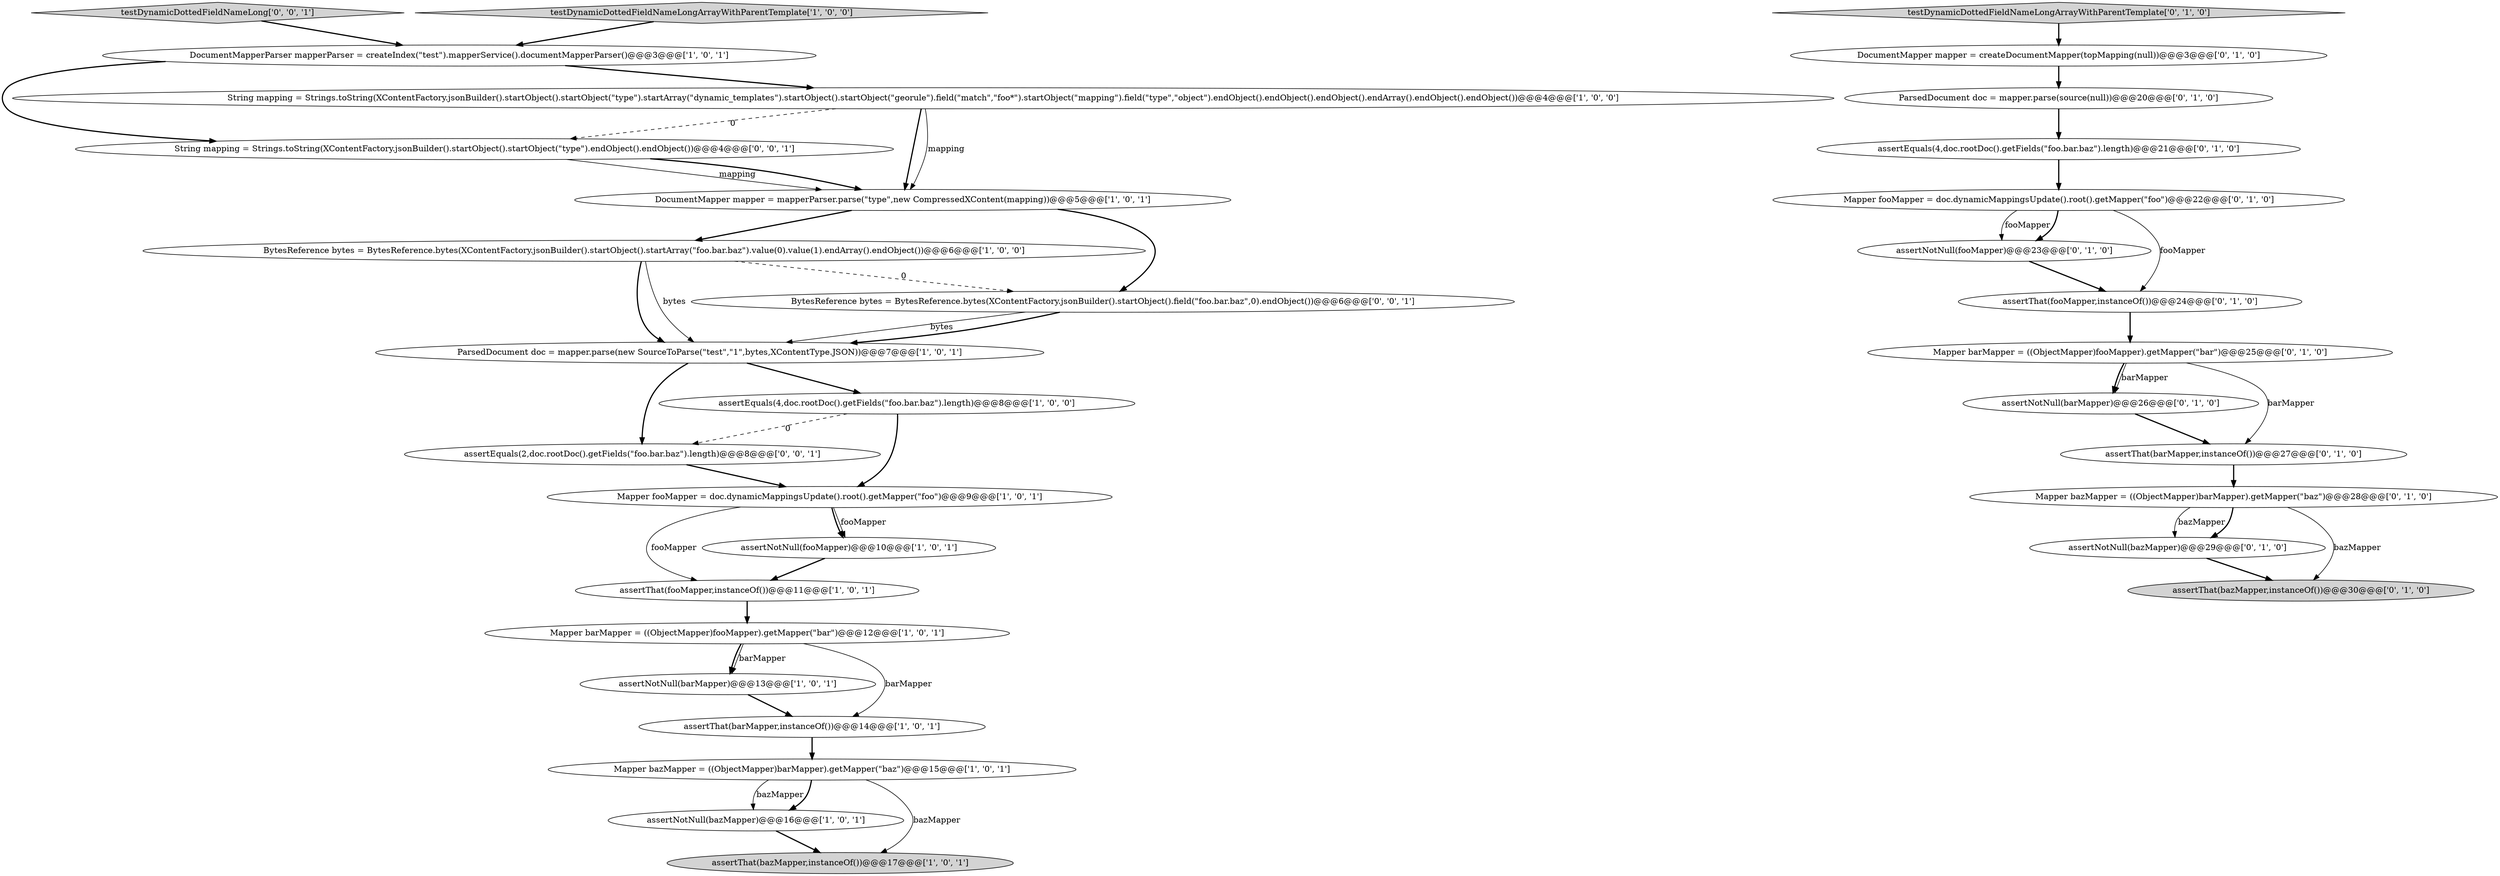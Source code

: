 digraph {
30 [style = filled, label = "String mapping = Strings.toString(XContentFactory.jsonBuilder().startObject().startObject(\"type\").endObject().endObject())@@@4@@@['0', '0', '1']", fillcolor = white, shape = ellipse image = "AAA0AAABBB3BBB"];
10 [style = filled, label = "Mapper bazMapper = ((ObjectMapper)barMapper).getMapper(\"baz\")@@@15@@@['1', '0', '1']", fillcolor = white, shape = ellipse image = "AAA0AAABBB1BBB"];
13 [style = filled, label = "assertNotNull(barMapper)@@@13@@@['1', '0', '1']", fillcolor = white, shape = ellipse image = "AAA0AAABBB1BBB"];
23 [style = filled, label = "DocumentMapper mapper = createDocumentMapper(topMapping(null))@@@3@@@['0', '1', '0']", fillcolor = white, shape = ellipse image = "AAA0AAABBB2BBB"];
17 [style = filled, label = "assertNotNull(fooMapper)@@@23@@@['0', '1', '0']", fillcolor = white, shape = ellipse image = "AAA0AAABBB2BBB"];
11 [style = filled, label = "DocumentMapper mapper = mapperParser.parse(\"type\",new CompressedXContent(mapping))@@@5@@@['1', '0', '1']", fillcolor = white, shape = ellipse image = "AAA0AAABBB1BBB"];
16 [style = filled, label = "ParsedDocument doc = mapper.parse(source(null))@@@20@@@['0', '1', '0']", fillcolor = white, shape = ellipse image = "AAA1AAABBB2BBB"];
3 [style = filled, label = "String mapping = Strings.toString(XContentFactory.jsonBuilder().startObject().startObject(\"type\").startArray(\"dynamic_templates\").startObject().startObject(\"georule\").field(\"match\",\"foo*\").startObject(\"mapping\").field(\"type\",\"object\").endObject().endObject().endObject().endArray().endObject().endObject())@@@4@@@['1', '0', '0']", fillcolor = white, shape = ellipse image = "AAA0AAABBB1BBB"];
24 [style = filled, label = "assertNotNull(barMapper)@@@26@@@['0', '1', '0']", fillcolor = white, shape = ellipse image = "AAA0AAABBB2BBB"];
1 [style = filled, label = "Mapper fooMapper = doc.dynamicMappingsUpdate().root().getMapper(\"foo\")@@@9@@@['1', '0', '1']", fillcolor = white, shape = ellipse image = "AAA0AAABBB1BBB"];
14 [style = filled, label = "assertNotNull(bazMapper)@@@16@@@['1', '0', '1']", fillcolor = white, shape = ellipse image = "AAA0AAABBB1BBB"];
18 [style = filled, label = "assertNotNull(bazMapper)@@@29@@@['0', '1', '0']", fillcolor = white, shape = ellipse image = "AAA0AAABBB2BBB"];
26 [style = filled, label = "assertEquals(4,doc.rootDoc().getFields(\"foo.bar.baz\").length)@@@21@@@['0', '1', '0']", fillcolor = white, shape = ellipse image = "AAA0AAABBB2BBB"];
19 [style = filled, label = "assertThat(bazMapper,instanceOf())@@@30@@@['0', '1', '0']", fillcolor = lightgray, shape = ellipse image = "AAA0AAABBB2BBB"];
7 [style = filled, label = "DocumentMapperParser mapperParser = createIndex(\"test\").mapperService().documentMapperParser()@@@3@@@['1', '0', '1']", fillcolor = white, shape = ellipse image = "AAA0AAABBB1BBB"];
5 [style = filled, label = "assertThat(barMapper,instanceOf())@@@14@@@['1', '0', '1']", fillcolor = white, shape = ellipse image = "AAA0AAABBB1BBB"];
22 [style = filled, label = "Mapper barMapper = ((ObjectMapper)fooMapper).getMapper(\"bar\")@@@25@@@['0', '1', '0']", fillcolor = white, shape = ellipse image = "AAA0AAABBB2BBB"];
25 [style = filled, label = "Mapper bazMapper = ((ObjectMapper)barMapper).getMapper(\"baz\")@@@28@@@['0', '1', '0']", fillcolor = white, shape = ellipse image = "AAA0AAABBB2BBB"];
27 [style = filled, label = "assertThat(barMapper,instanceOf())@@@27@@@['0', '1', '0']", fillcolor = white, shape = ellipse image = "AAA0AAABBB2BBB"];
12 [style = filled, label = "assertThat(fooMapper,instanceOf())@@@11@@@['1', '0', '1']", fillcolor = white, shape = ellipse image = "AAA0AAABBB1BBB"];
9 [style = filled, label = "Mapper barMapper = ((ObjectMapper)fooMapper).getMapper(\"bar\")@@@12@@@['1', '0', '1']", fillcolor = white, shape = ellipse image = "AAA0AAABBB1BBB"];
31 [style = filled, label = "testDynamicDottedFieldNameLong['0', '0', '1']", fillcolor = lightgray, shape = diamond image = "AAA0AAABBB3BBB"];
6 [style = filled, label = "testDynamicDottedFieldNameLongArrayWithParentTemplate['1', '0', '0']", fillcolor = lightgray, shape = diamond image = "AAA0AAABBB1BBB"];
20 [style = filled, label = "testDynamicDottedFieldNameLongArrayWithParentTemplate['0', '1', '0']", fillcolor = lightgray, shape = diamond image = "AAA0AAABBB2BBB"];
2 [style = filled, label = "ParsedDocument doc = mapper.parse(new SourceToParse(\"test\",\"1\",bytes,XContentType.JSON))@@@7@@@['1', '0', '1']", fillcolor = white, shape = ellipse image = "AAA0AAABBB1BBB"];
4 [style = filled, label = "assertNotNull(fooMapper)@@@10@@@['1', '0', '1']", fillcolor = white, shape = ellipse image = "AAA0AAABBB1BBB"];
8 [style = filled, label = "BytesReference bytes = BytesReference.bytes(XContentFactory.jsonBuilder().startObject().startArray(\"foo.bar.baz\").value(0).value(1).endArray().endObject())@@@6@@@['1', '0', '0']", fillcolor = white, shape = ellipse image = "AAA0AAABBB1BBB"];
15 [style = filled, label = "assertThat(bazMapper,instanceOf())@@@17@@@['1', '0', '1']", fillcolor = lightgray, shape = ellipse image = "AAA0AAABBB1BBB"];
21 [style = filled, label = "Mapper fooMapper = doc.dynamicMappingsUpdate().root().getMapper(\"foo\")@@@22@@@['0', '1', '0']", fillcolor = white, shape = ellipse image = "AAA0AAABBB2BBB"];
32 [style = filled, label = "BytesReference bytes = BytesReference.bytes(XContentFactory.jsonBuilder().startObject().field(\"foo.bar.baz\",0).endObject())@@@6@@@['0', '0', '1']", fillcolor = white, shape = ellipse image = "AAA0AAABBB3BBB"];
29 [style = filled, label = "assertEquals(2,doc.rootDoc().getFields(\"foo.bar.baz\").length)@@@8@@@['0', '0', '1']", fillcolor = white, shape = ellipse image = "AAA0AAABBB3BBB"];
28 [style = filled, label = "assertThat(fooMapper,instanceOf())@@@24@@@['0', '1', '0']", fillcolor = white, shape = ellipse image = "AAA0AAABBB2BBB"];
0 [style = filled, label = "assertEquals(4,doc.rootDoc().getFields(\"foo.bar.baz\").length)@@@8@@@['1', '0', '0']", fillcolor = white, shape = ellipse image = "AAA0AAABBB1BBB"];
9->5 [style = solid, label="barMapper"];
21->28 [style = solid, label="fooMapper"];
30->11 [style = solid, label="mapping"];
20->23 [style = bold, label=""];
32->2 [style = solid, label="bytes"];
26->21 [style = bold, label=""];
3->11 [style = bold, label=""];
21->17 [style = solid, label="fooMapper"];
27->25 [style = bold, label=""];
16->26 [style = bold, label=""];
22->27 [style = solid, label="barMapper"];
25->18 [style = solid, label="bazMapper"];
0->29 [style = dashed, label="0"];
22->24 [style = bold, label=""];
21->17 [style = bold, label=""];
9->13 [style = bold, label=""];
23->16 [style = bold, label=""];
30->11 [style = bold, label=""];
3->30 [style = dashed, label="0"];
10->14 [style = solid, label="bazMapper"];
25->18 [style = bold, label=""];
5->10 [style = bold, label=""];
0->1 [style = bold, label=""];
11->32 [style = bold, label=""];
7->3 [style = bold, label=""];
12->9 [style = bold, label=""];
28->22 [style = bold, label=""];
3->11 [style = solid, label="mapping"];
8->2 [style = bold, label=""];
2->29 [style = bold, label=""];
32->2 [style = bold, label=""];
18->19 [style = bold, label=""];
11->8 [style = bold, label=""];
8->32 [style = dashed, label="0"];
25->19 [style = solid, label="bazMapper"];
9->13 [style = solid, label="barMapper"];
17->28 [style = bold, label=""];
4->12 [style = bold, label=""];
1->4 [style = bold, label=""];
1->4 [style = solid, label="fooMapper"];
2->0 [style = bold, label=""];
24->27 [style = bold, label=""];
29->1 [style = bold, label=""];
6->7 [style = bold, label=""];
22->24 [style = solid, label="barMapper"];
1->12 [style = solid, label="fooMapper"];
14->15 [style = bold, label=""];
10->14 [style = bold, label=""];
13->5 [style = bold, label=""];
31->7 [style = bold, label=""];
7->30 [style = bold, label=""];
10->15 [style = solid, label="bazMapper"];
8->2 [style = solid, label="bytes"];
}

